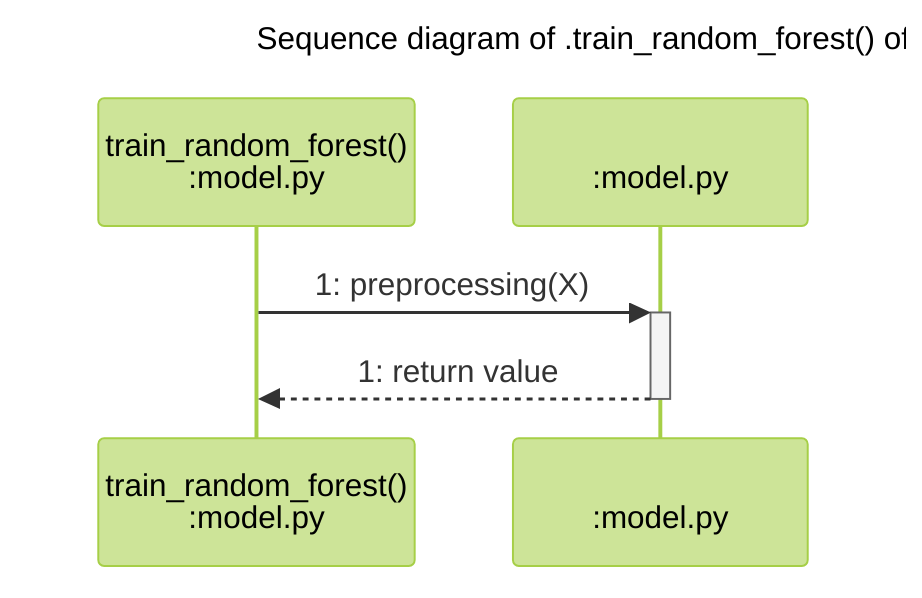%%{init: {'theme':'forest'}}%%

sequenceDiagram

    Title Sequence diagram of .train_random_forest() of /model.py

    participant p1 as train_random_forest()<br>:model.py
    participant p2 as <br>:model.py


	p1 ->>+ p2: 1: preprocessing(X)
	p2 -->>- p1: 1: return value